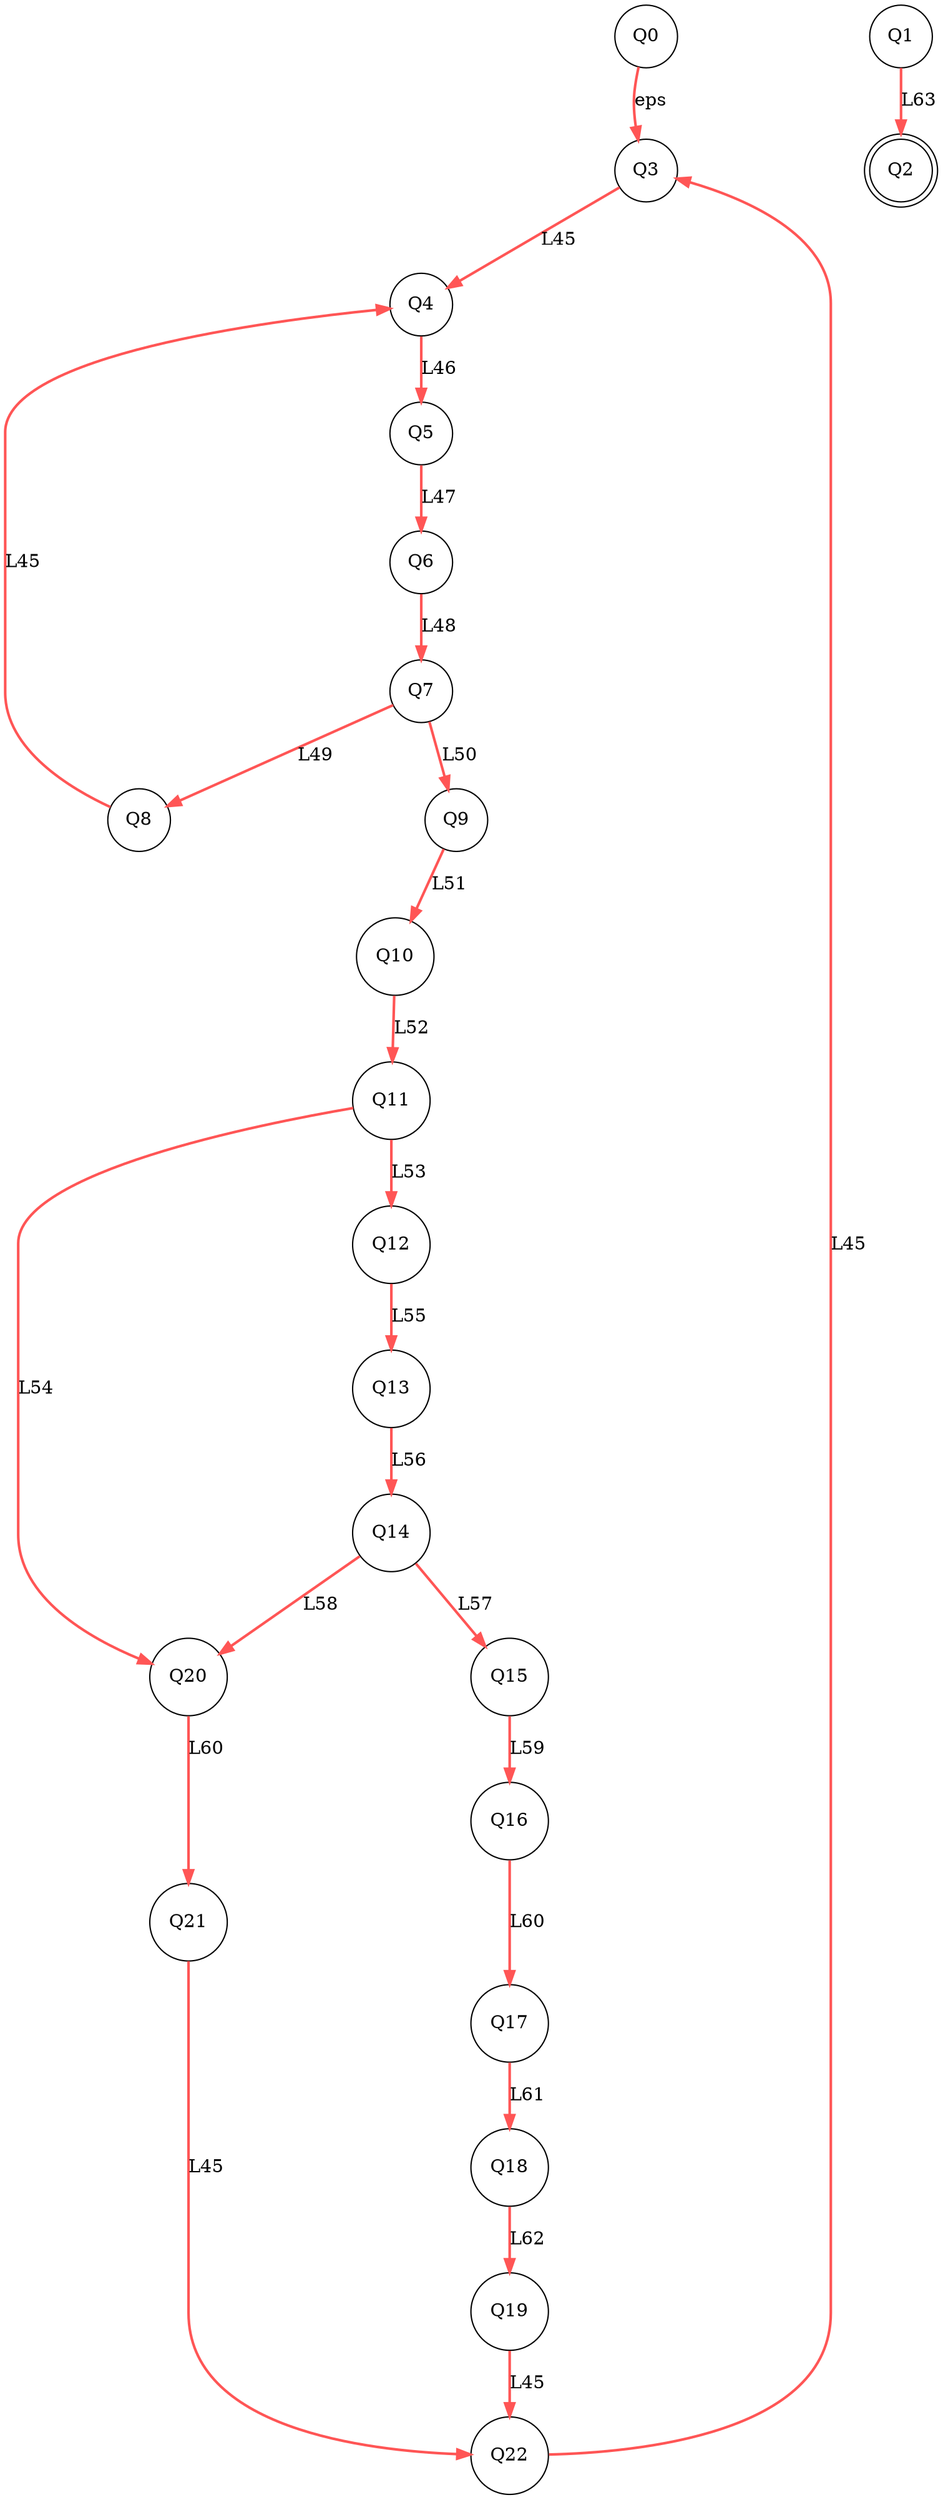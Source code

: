 digraph G {
  nodesep = 2.0;
  edge [color="#ff5555"];
  Q0 -> Q3 [style=bold,label="eps"];
  Q1 -> Q2 [style=bold,label="L63"];
  Q3 -> Q4 [style=bold,label="L45"];
  Q4 -> Q5 [style=bold,label="L46"];
  Q5 -> Q6 [style=bold,label="L47"];
  Q6 -> Q7 [style=bold,label="L48"];
  Q7 -> Q8 [style=bold,label="L49"];
  Q7 -> Q9 [style=bold,label="L50"];
  Q8 -> Q4 [style=bold,label="L45"];
  Q9 -> Q10 [style=bold,label="L51"];
  Q10 -> Q11 [style=bold,label="L52"];
  Q11 -> Q12 [style=bold,label="L53"];
  Q11 -> Q20 [style=bold,label="L54"];
  Q12 -> Q13 [style=bold,label="L55"];
  Q13 -> Q14 [style=bold,label="L56"];
  Q14 -> Q15 [style=bold,label="L57"];
  Q14 -> Q20 [style=bold,label="L58"];
  Q15 -> Q16 [style=bold,label="L59"];
  Q16 -> Q17 [style=bold,label="L60"];
  Q17 -> Q18 [style=bold,label="L61"];
  Q18 -> Q19 [style=bold,label="L62"];
  Q19 -> Q22 [style=bold,label="L45"];
  Q20 -> Q21 [style=bold,label="L60"];
  Q21 -> Q22 [style=bold,label="L45"];
  Q22 -> Q3 [style=bold,label="L45"];
  Q0 [shape=circle];
  Q1 [shape=circle];
  Q2 [shape=circle,peripheries=2];
  Q3 [shape=circle];
  Q4 [shape=circle];
  Q5 [shape=circle];
  Q6 [shape=circle];
  Q7 [shape=circle];
  Q8 [shape=circle];
  Q9 [shape=circle];
  Q10 [shape=circle];
  Q11 [shape=circle];
  Q12 [shape=circle];
  Q13 [shape=circle];
  Q14 [shape=circle];
  Q15 [shape=circle];
  Q16 [shape=circle];
  Q17 [shape=circle];
  Q18 [shape=circle];
  Q19 [shape=circle];
  Q20 [shape=circle];
  Q21 [shape=circle];
  Q22 [shape=circle];
}
